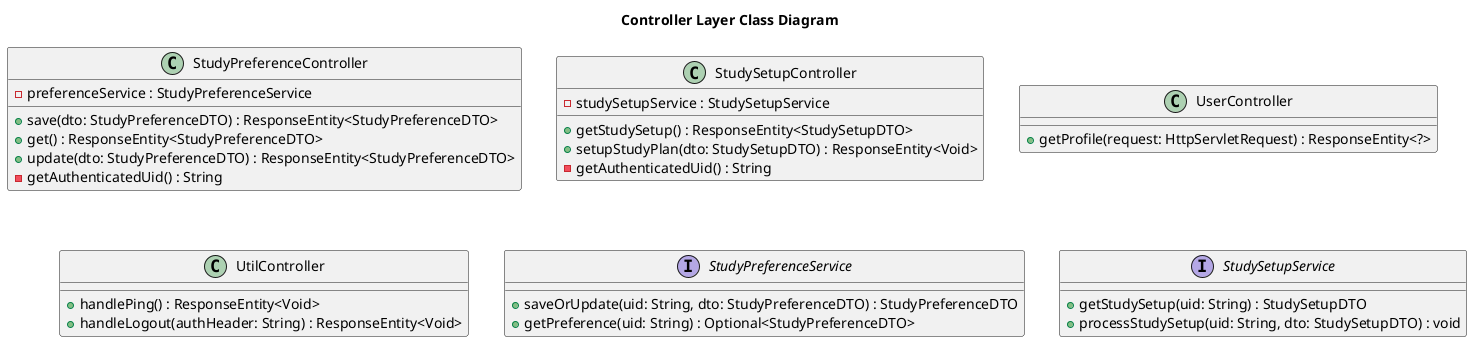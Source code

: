 @startuml
title Controller Layer Class Diagram

class StudyPreferenceController {
    - preferenceService : StudyPreferenceService
    + save(dto: StudyPreferenceDTO) : ResponseEntity<StudyPreferenceDTO>
    + get() : ResponseEntity<StudyPreferenceDTO>
    + update(dto: StudyPreferenceDTO) : ResponseEntity<StudyPreferenceDTO>
    - getAuthenticatedUid() : String
}

class StudySetupController {
    - studySetupService : StudySetupService
    + getStudySetup() : ResponseEntity<StudySetupDTO>
    + setupStudyPlan(dto: StudySetupDTO) : ResponseEntity<Void>
    - getAuthenticatedUid() : String
}

class UserController {
    + getProfile(request: HttpServletRequest) : ResponseEntity<?>
}

class UtilController {
    + handlePing() : ResponseEntity<Void>
    + handleLogout(authHeader: String) : ResponseEntity<Void>
}

interface StudyPreferenceService {
    + saveOrUpdate(uid: String, dto: StudyPreferenceDTO) : StudyPreferenceDTO
    + getPreference(uid: String) : Optional<StudyPreferenceDTO>
}

interface StudySetupService {
    + getStudySetup(uid: String) : StudySetupDTO
    + processStudySetup(uid: String, dto: StudySetupDTO) : void
}

@enduml
